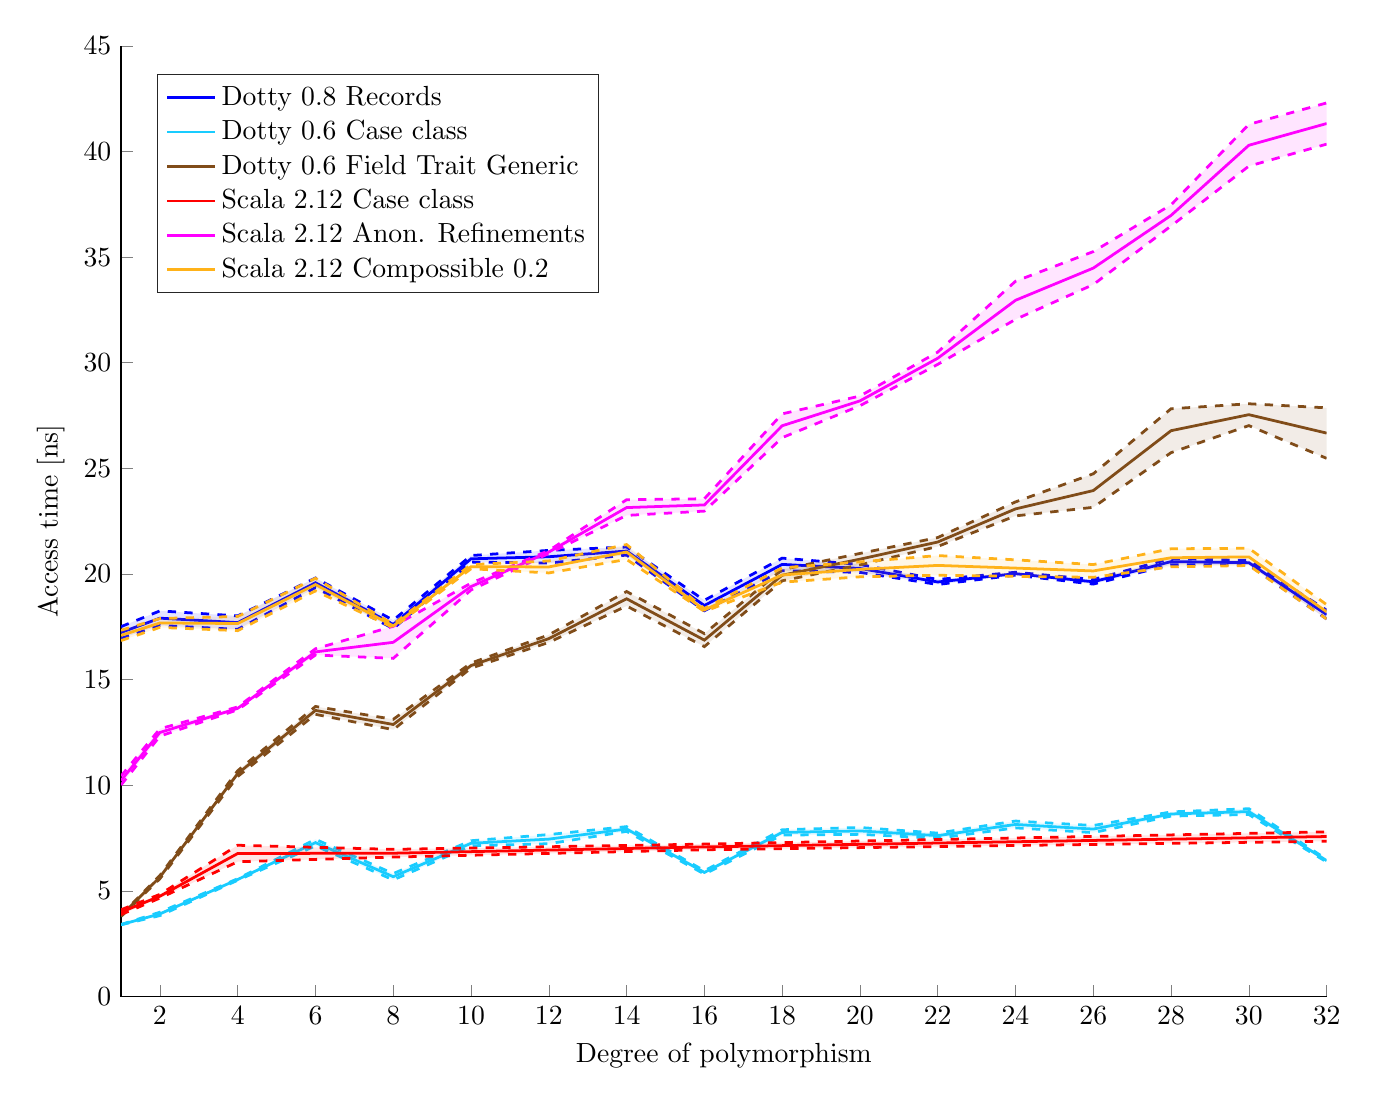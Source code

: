 % This file was created by matlab2tikz.
%
%The latest updates can be retrieved from
%  http://www.mathworks.com/matlabcentral/fileexchange/22022-matlab2tikz-matlab2tikz
%where you can also make suggestions and rate matlab2tikz.
%
\definecolor{mycolor1}{rgb}{0.1,0.8,1.0}%
\definecolor{mycolor2}{rgb}{0.5,0.3,0.1}%
\definecolor{mycolor3}{rgb}{1.0,0.0,1.0}%
\definecolor{mycolor4}{rgb}{1.0,0.7,0.1}%
%
\begin{tikzpicture}

\begin{axis}[%
width=6.028in,
height=4.754in,
at={(1.011in,0.642in)},
scale only axis,
xmin=1,
xmax=32,
xlabel={Degree of polymorphism},
ymin=0,
ymax=45,
ylabel={Access time [ns]},
axis background/.style={fill=white},
axis x line*=bottom,
axis y line*=left,
legend style={at={(0.03,0.97)},anchor=north west,legend cell align=left,align=left,draw=white!15!black}
]

\addplot[area legend,solid,draw=black,fill=blue,draw opacity=0,fill opacity=0.1,forget plot]
table[row sep=crcr] {%
x	y\\
1	16.957\\
2	17.565\\
4	17.382\\
6	19.358\\
8	17.416\\
10	20.565\\
12	20.518\\
14	20.897\\
16	18.264\\
18	20.16\\
20	20.078\\
22	19.505\\
24	19.948\\
26	19.523\\
28	20.442\\
30	20.431\\
32	17.874\\
32	18.288\\
30	20.645\\
28	20.734\\
26	19.742\\
24	20.084\\
22	19.743\\
20	20.452\\
18	20.752\\
16	18.756\\
14	21.279\\
12	21.119\\
10	20.875\\
8	17.815\\
6	19.813\\
4	18.019\\
2	18.256\\
1	17.509\\
}--cycle;
\addplot [color=blue,solid,line width=1.0pt]
  table[row sep=crcr]{%
1	17.233\\
2	17.911\\
4	17.701\\
6	19.586\\
8	17.616\\
10	20.72\\
12	20.818\\
14	21.088\\
16	18.51\\
18	20.456\\
20	20.265\\
22	19.624\\
24	20.016\\
26	19.632\\
28	20.588\\
30	20.538\\
32	18.081\\
};
\addlegendentry{Dotty 0.8 Records};

\addplot [color=blue,dashed,line width=1.0pt,forget plot]
  table[row sep=crcr]{%
1	16.957\\
2	17.565\\
4	17.382\\
6	19.358\\
8	17.416\\
10	20.565\\
12	20.518\\
14	20.897\\
16	18.264\\
18	20.16\\
20	20.078\\
22	19.505\\
24	19.948\\
26	19.523\\
28	20.442\\
30	20.431\\
32	17.874\\
};
\addplot [color=blue,dashed,line width=1.0pt,forget plot]
  table[row sep=crcr]{%
1	17.509\\
2	18.256\\
4	18.019\\
6	19.813\\
8	17.815\\
10	20.875\\
12	21.119\\
14	21.279\\
16	18.756\\
18	20.752\\
20	20.452\\
22	19.743\\
24	20.084\\
26	19.742\\
28	20.734\\
30	20.645\\
32	18.288\\
};

\addplot[area legend,solid,draw=black,fill=mycolor1,draw opacity=0,fill opacity=0.1,forget plot]
table[row sep=crcr] {%
x	y\\
1	3.399\\
2	3.834\\
4	5.507\\
6	7.133\\
8	5.525\\
10	7.137\\
12	7.236\\
14	7.82\\
16	5.801\\
18	7.645\\
20	7.68\\
22	7.498\\
24	7.986\\
26	7.762\\
28	8.545\\
30	8.618\\
32	6.374\\
32	6.499\\
30	8.893\\
28	8.741\\
26	8.097\\
24	8.309\\
22	7.738\\
20	8.004\\
18	7.897\\
16	5.955\\
14	8.045\\
12	7.67\\
10	7.377\\
8	5.824\\
6	7.444\\
4	5.579\\
2	3.995\\
1	3.413\\
}--cycle;
\addplot [color=mycolor1,solid,line width=1.0pt]
  table[row sep=crcr]{%
1	3.406\\
2	3.915\\
4	5.543\\
6	7.288\\
8	5.675\\
10	7.257\\
12	7.453\\
14	7.933\\
16	5.878\\
18	7.771\\
20	7.842\\
22	7.618\\
24	8.148\\
26	7.929\\
28	8.643\\
30	8.756\\
32	6.437\\
};
\addlegendentry{Dotty 0.6 Case class};

\addplot [color=mycolor1,dashed,line width=1.0pt,forget plot]
  table[row sep=crcr]{%
1	3.399\\
2	3.834\\
4	5.507\\
6	7.133\\
8	5.525\\
10	7.137\\
12	7.236\\
14	7.82\\
16	5.801\\
18	7.645\\
20	7.68\\
22	7.498\\
24	7.986\\
26	7.762\\
28	8.545\\
30	8.618\\
32	6.374\\
};
\addplot [color=mycolor1,dashed,line width=1.0pt,forget plot]
  table[row sep=crcr]{%
1	3.413\\
2	3.995\\
4	5.579\\
6	7.444\\
8	5.824\\
10	7.377\\
12	7.67\\
14	8.045\\
16	5.955\\
18	7.897\\
20	8.004\\
22	7.738\\
24	8.309\\
26	8.097\\
28	8.741\\
30	8.893\\
32	6.499\\
};

\addplot[area legend,solid,draw=black,fill=mycolor2,draw opacity=0,fill opacity=0.1,forget plot]
table[row sep=crcr] {%
x	y\\
1	3.792\\
2	5.581\\
4	10.418\\
6	13.36\\
8	12.635\\
10	15.547\\
12	16.765\\
14	18.486\\
16	16.565\\
18	19.679\\
20	20.432\\
22	21.305\\
24	22.751\\
26	23.157\\
28	25.745\\
30	27.025\\
32	25.475\\
32	27.866\\
30	28.058\\
28	27.822\\
26	24.744\\
24	23.413\\
22	21.726\\
20	20.974\\
18	20.208\\
16	17.181\\
14	19.172\\
12	17.12\\
10	15.787\\
8	13.123\\
6	13.732\\
4	10.69\\
2	5.734\\
1	3.856\\
}--cycle;
\addplot [color=mycolor2,solid,line width=1.0pt]
  table[row sep=crcr]{%
1	3.824\\
2	5.658\\
4	10.554\\
6	13.546\\
8	12.879\\
10	15.667\\
12	16.943\\
14	18.829\\
16	16.873\\
18	19.944\\
20	20.703\\
22	21.515\\
24	23.082\\
26	23.95\\
28	26.784\\
30	27.542\\
32	26.67\\
};
\addlegendentry{Dotty 0.6 Field Trait Generic};

\addplot [color=mycolor2,dashed,line width=1.0pt,forget plot]
  table[row sep=crcr]{%
1	3.792\\
2	5.581\\
4	10.418\\
6	13.36\\
8	12.635\\
10	15.547\\
12	16.765\\
14	18.486\\
16	16.565\\
18	19.679\\
20	20.432\\
22	21.305\\
24	22.751\\
26	23.157\\
28	25.745\\
30	27.025\\
32	25.475\\
};
\addplot [color=mycolor2,dashed,line width=1.0pt,forget plot]
  table[row sep=crcr]{%
1	3.856\\
2	5.734\\
4	10.69\\
6	13.732\\
8	13.123\\
10	15.787\\
12	17.12\\
14	19.172\\
16	17.181\\
18	20.208\\
20	20.974\\
22	21.726\\
24	23.413\\
26	24.744\\
28	27.822\\
30	28.058\\
32	27.866\\
};

\addplot[area legend,solid,draw=black,fill=red,draw opacity=0,fill opacity=0.1,forget plot]
table[row sep=crcr] {%
x	y\\
1	3.883\\
2	4.664\\
4	6.383\\
8	6.604\\
16	6.951\\
32	7.353\\
32	7.798\\
16	7.218\\
8	6.969\\
4	7.163\\
2	4.84\\
1	4.111\\
}--cycle;
\addplot [color=red,solid,line width=1.0pt]
  table[row sep=crcr]{%
1	3.997\\
2	4.752\\
4	6.773\\
8	6.787\\
16	7.084\\
32	7.576\\
};
\addlegendentry{Scala 2.12 Case class};

\addplot [color=red,dashed,line width=1.0pt,forget plot]
  table[row sep=crcr]{%
1	3.883\\
2	4.664\\
4	6.383\\
8	6.604\\
16	6.951\\
32	7.353\\
};
\addplot [color=red,dashed,line width=1.0pt,forget plot]
  table[row sep=crcr]{%
1	4.111\\
2	4.84\\
4	7.163\\
8	6.969\\
16	7.218\\
32	7.798\\
};

\addplot[area legend,solid,draw=black,fill=mycolor3,draw opacity=0,fill opacity=0.1,forget plot]
table[row sep=crcr] {%
x	y\\
1	10.013\\
2	12.327\\
4	13.575\\
6	16.167\\
8	16.009\\
10	19.244\\
12	20.974\\
14	22.774\\
16	22.978\\
18	26.454\\
20	27.965\\
22	29.922\\
24	32.053\\
26	33.698\\
28	36.473\\
30	39.305\\
32	40.346\\
32	42.296\\
30	41.28\\
28	37.474\\
26	35.259\\
24	33.857\\
22	30.503\\
20	28.424\\
18	27.58\\
16	23.562\\
14	23.517\\
12	21.111\\
10	19.569\\
8	17.527\\
6	16.463\\
4	13.71\\
2	12.676\\
1	10.439\\
}--cycle;
\addplot [color=mycolor3,solid,line width=1.0pt]
  table[row sep=crcr]{%
1	10.226\\
2	12.501\\
4	13.643\\
6	16.315\\
8	16.768\\
10	19.407\\
12	21.042\\
14	23.145\\
16	23.27\\
18	27.017\\
20	28.194\\
22	30.212\\
24	32.955\\
26	34.479\\
28	36.974\\
30	40.292\\
32	41.321\\
};
\addlegendentry{Scala 2.12 Anon. Refinements};

\addplot [color=mycolor3,dashed,line width=1.0pt,forget plot]
  table[row sep=crcr]{%
1	10.013\\
2	12.327\\
4	13.575\\
6	16.167\\
8	16.009\\
10	19.244\\
12	20.974\\
14	22.774\\
16	22.978\\
18	26.454\\
20	27.965\\
22	29.922\\
24	32.053\\
26	33.698\\
28	36.473\\
30	39.305\\
32	40.346\\
};
\addplot [color=mycolor3,dashed,line width=1.0pt,forget plot]
  table[row sep=crcr]{%
1	10.439\\
2	12.676\\
4	13.71\\
6	16.463\\
8	17.527\\
10	19.569\\
12	21.111\\
14	23.517\\
16	23.562\\
18	27.58\\
20	28.424\\
22	30.503\\
24	33.857\\
26	35.259\\
28	37.474\\
30	41.28\\
32	42.296\\
};

\addplot[area legend,solid,draw=black,fill=mycolor4,draw opacity=0,fill opacity=0.1,forget plot]
table[row sep=crcr] {%
x	y\\
1	16.851\\
2	17.475\\
4	17.321\\
6	19.202\\
8	17.463\\
10	20.25\\
12	20.052\\
14	20.691\\
16	18.232\\
18	19.615\\
20	19.868\\
22	19.941\\
24	19.89\\
26	19.844\\
28	20.343\\
30	20.403\\
32	17.871\\
32	18.551\\
30	21.219\\
28	21.196\\
26	20.448\\
24	20.671\\
22	20.874\\
20	20.574\\
18	20.292\\
16	18.367\\
14	21.395\\
12	20.62\\
10	20.443\\
8	17.623\\
6	19.799\\
4	17.992\\
2	17.894\\
1	17.339\\
}--cycle;
\addplot [color=mycolor4,solid,line width=1.0pt]
  table[row sep=crcr]{%
1	17.095\\
2	17.685\\
4	17.657\\
6	19.501\\
8	17.543\\
10	20.346\\
12	20.336\\
14	21.043\\
16	18.3\\
18	19.954\\
20	20.221\\
22	20.408\\
24	20.281\\
26	20.146\\
28	20.77\\
30	20.811\\
32	18.211\\
};
\addlegendentry{Scala 2.12 Compossible 0.2};

\addplot [color=mycolor4,dashed,line width=1.0pt,forget plot]
  table[row sep=crcr]{%
1	16.851\\
2	17.475\\
4	17.321\\
6	19.202\\
8	17.463\\
10	20.25\\
12	20.052\\
14	20.691\\
16	18.232\\
18	19.615\\
20	19.868\\
22	19.941\\
24	19.89\\
26	19.844\\
28	20.343\\
30	20.403\\
32	17.871\\
};
\addplot [color=mycolor4,dashed,line width=1.0pt,forget plot]
  table[row sep=crcr]{%
1	17.339\\
2	17.894\\
4	17.992\\
6	19.799\\
8	17.623\\
10	20.443\\
12	20.62\\
14	21.395\\
16	18.367\\
18	20.292\\
20	20.574\\
22	20.874\\
24	20.671\\
26	20.448\\
28	21.196\\
30	21.219\\
32	18.551\\
};
\end{axis}
\end{tikzpicture}%